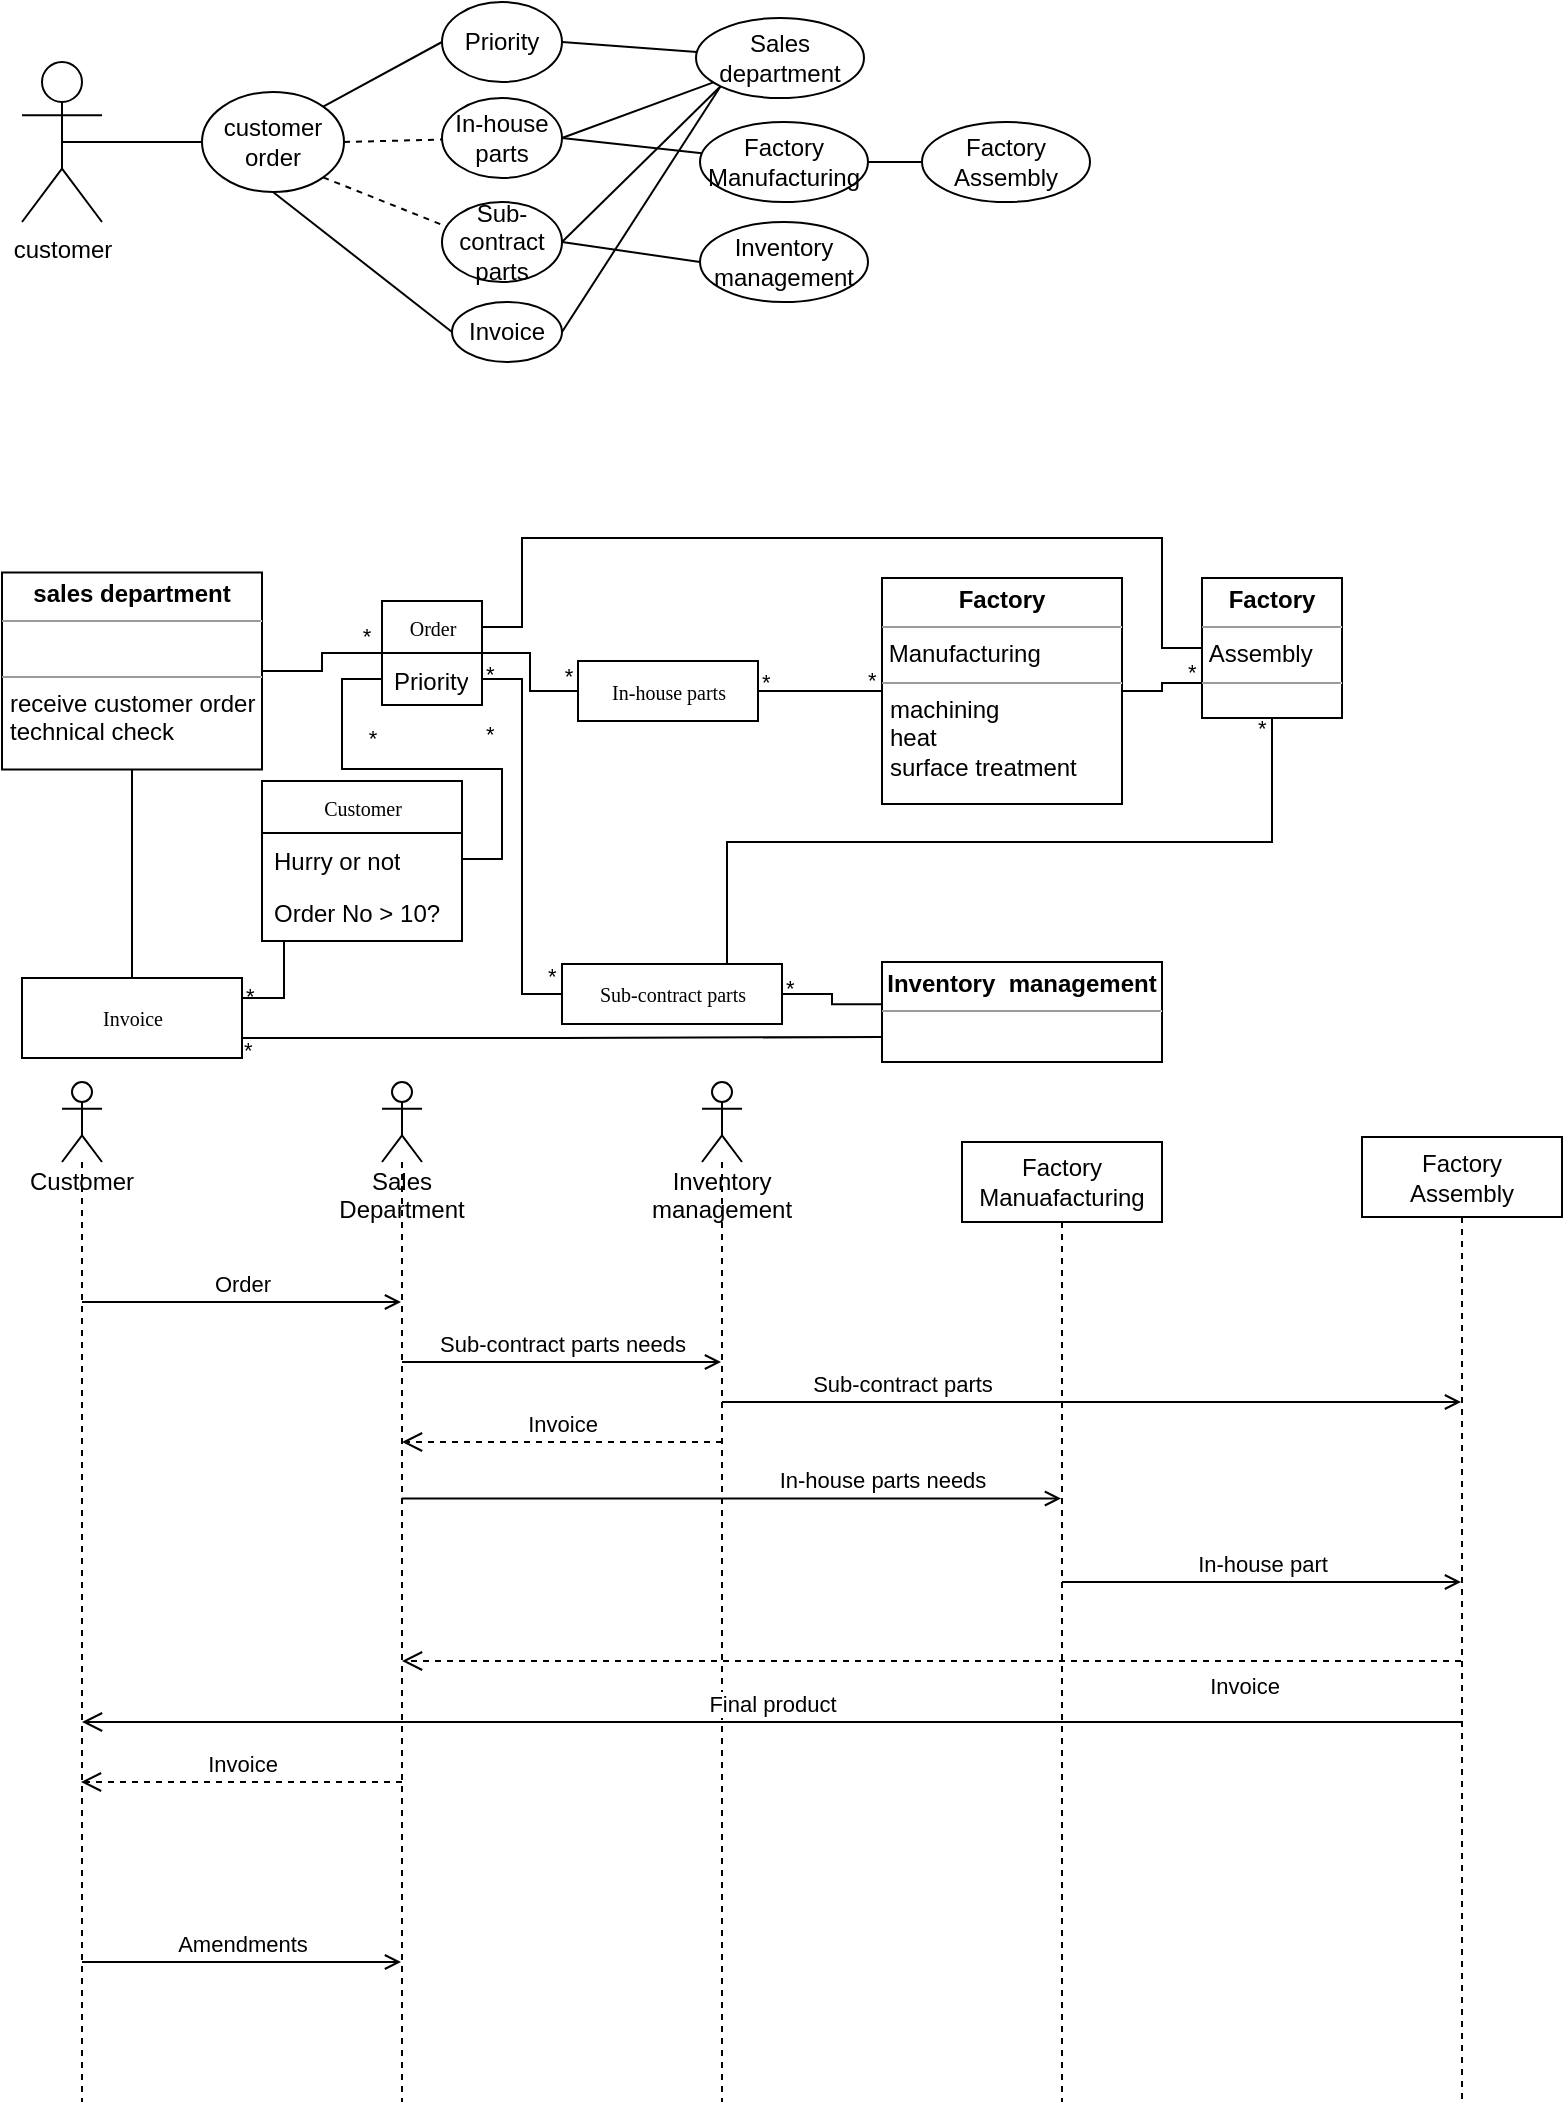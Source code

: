 <mxfile version="15.6.2" type="github" pages="2">
  <diagram name="Question 2" id="c4acf3e9-155e-7222-9cf6-157b1a14988f">
    <mxGraphModel dx="1422" dy="752" grid="1" gridSize="10" guides="1" tooltips="1" connect="1" arrows="1" fold="1" page="1" pageScale="1" pageWidth="850" pageHeight="1100" background="none" math="0" shadow="0">
      <root>
        <mxCell id="0" />
        <mxCell id="1" parent="0" />
        <mxCell id="VRiyqRG7SxgQbr_X3jZr-10" style="edgeStyle=orthogonalEdgeStyle;rounded=0;orthogonalLoop=1;jettySize=auto;html=1;exitX=1;exitY=0.5;exitDx=0;exitDy=0;entryX=0;entryY=0.5;entryDx=0;entryDy=0;endArrow=none;endFill=0;" parent="1" source="17acba5748e5396b-20" target="5d2195bd80daf111-14" edge="1">
          <mxGeometry relative="1" as="geometry" />
        </mxCell>
        <mxCell id="VRiyqRG7SxgQbr_X3jZr-11" style="edgeStyle=orthogonalEdgeStyle;rounded=0;orthogonalLoop=1;jettySize=auto;html=1;exitX=1;exitY=0.75;exitDx=0;exitDy=0;entryX=0;entryY=0.5;entryDx=0;entryDy=0;endArrow=none;endFill=0;" parent="1" source="17acba5748e5396b-20" target="VRiyqRG7SxgQbr_X3jZr-6" edge="1">
          <mxGeometry relative="1" as="geometry" />
        </mxCell>
        <mxCell id="VRiyqRG7SxgQbr_X3jZr-12" style="edgeStyle=orthogonalEdgeStyle;rounded=0;orthogonalLoop=1;jettySize=auto;html=1;exitX=1;exitY=0.25;exitDx=0;exitDy=0;entryX=0;entryY=0.5;entryDx=0;entryDy=0;endArrow=none;endFill=0;" parent="1" source="17acba5748e5396b-20" target="VRiyqRG7SxgQbr_X3jZr-1" edge="1">
          <mxGeometry relative="1" as="geometry">
            <Array as="points">
              <mxPoint x="300" y="343" />
              <mxPoint x="300" y="298" />
              <mxPoint x="620" y="298" />
              <mxPoint x="620" y="353" />
            </Array>
          </mxGeometry>
        </mxCell>
        <mxCell id="17acba5748e5396b-20" value="&lt;div&gt;Order&lt;/div&gt;" style="swimlane;html=1;fontStyle=0;childLayout=stackLayout;horizontal=1;startSize=26;fillColor=none;horizontalStack=0;resizeParent=1;resizeLast=0;collapsible=1;marginBottom=0;swimlaneFillColor=#ffffff;rounded=0;shadow=0;comic=0;labelBackgroundColor=none;strokeWidth=1;fontFamily=Verdana;fontSize=10;align=center;" parent="1" vertex="1">
          <mxGeometry x="230" y="329.5" width="50" height="52" as="geometry" />
        </mxCell>
        <mxCell id="17acba5748e5396b-21" value="Priority" style="text;html=1;strokeColor=none;fillColor=none;align=left;verticalAlign=top;spacingLeft=4;spacingRight=4;whiteSpace=wrap;overflow=hidden;rotatable=0;points=[[0,0.5],[1,0.5]];portConstraint=eastwest;" parent="17acba5748e5396b-20" vertex="1">
          <mxGeometry y="26" width="50" height="26" as="geometry" />
        </mxCell>
        <mxCell id="17acba5748e5396b-30" value="Customer" style="swimlane;html=1;fontStyle=0;childLayout=stackLayout;horizontal=1;startSize=26;fillColor=none;horizontalStack=0;resizeParent=1;resizeLast=0;collapsible=1;marginBottom=0;swimlaneFillColor=#ffffff;rounded=0;shadow=0;comic=0;labelBackgroundColor=none;strokeWidth=1;fontFamily=Verdana;fontSize=10;align=center;" parent="1" vertex="1">
          <mxGeometry x="170" y="419.5" width="100" height="80" as="geometry" />
        </mxCell>
        <mxCell id="17acba5748e5396b-32" value="Hurry or not" style="text;html=1;strokeColor=none;fillColor=none;align=left;verticalAlign=top;spacingLeft=4;spacingRight=4;whiteSpace=wrap;overflow=hidden;rotatable=0;points=[[0,0.5],[1,0.5]];portConstraint=eastwest;" parent="17acba5748e5396b-30" vertex="1">
          <mxGeometry y="26" width="100" height="26" as="geometry" />
        </mxCell>
        <mxCell id="17acba5748e5396b-31" value="Order No &amp;gt; 10?" style="text;html=1;strokeColor=none;fillColor=none;align=left;verticalAlign=top;spacingLeft=4;spacingRight=4;whiteSpace=wrap;overflow=hidden;rotatable=0;points=[[0,0.5],[1,0.5]];portConstraint=eastwest;" parent="17acba5748e5396b-30" vertex="1">
          <mxGeometry y="52" width="100" height="26" as="geometry" />
        </mxCell>
        <mxCell id="5d2195bd80daf111-15" value="&lt;p style=&quot;margin: 0px ; margin-top: 4px ; text-align: center&quot;&gt;&lt;b&gt;Inventory&amp;nbsp; management&lt;/b&gt;&lt;/p&gt;&lt;hr size=&quot;1&quot;&gt;&lt;p style=&quot;margin: 0px ; margin-left: 4px&quot;&gt;&lt;br&gt;&lt;/p&gt;&lt;hr size=&quot;1&quot;&gt;" style="verticalAlign=top;align=left;overflow=fill;fontSize=12;fontFamily=Helvetica;html=1;rounded=0;shadow=0;comic=0;labelBackgroundColor=none;strokeWidth=1;" parent="1" vertex="1">
          <mxGeometry x="480" y="510" width="140" height="50" as="geometry" />
        </mxCell>
        <mxCell id="VRiyqRG7SxgQbr_X3jZr-4" style="edgeStyle=orthogonalEdgeStyle;rounded=0;orthogonalLoop=1;jettySize=auto;html=1;startArrow=none;endArrow=none;endFill=0;" parent="1" source="5d2195bd80daf111-14" target="5d2195bd80daf111-18" edge="1">
          <mxGeometry relative="1" as="geometry">
            <mxPoint x="350" y="375" as="sourcePoint" />
          </mxGeometry>
        </mxCell>
        <mxCell id="VRiyqRG7SxgQbr_X3jZr-13" style="edgeStyle=orthogonalEdgeStyle;rounded=0;orthogonalLoop=1;jettySize=auto;html=1;exitX=1;exitY=0.5;exitDx=0;exitDy=0;entryX=0;entryY=0.75;entryDx=0;entryDy=0;endArrow=none;endFill=0;" parent="1" source="5d2195bd80daf111-18" target="VRiyqRG7SxgQbr_X3jZr-1" edge="1">
          <mxGeometry relative="1" as="geometry" />
        </mxCell>
        <mxCell id="5d2195bd80daf111-18" value="&lt;p style=&quot;margin: 0px ; margin-top: 4px ; text-align: center&quot;&gt;&lt;b&gt;Factory&lt;br&gt;&lt;/b&gt;&lt;/p&gt;&lt;hr size=&quot;1&quot;&gt;&amp;nbsp;Manufacturing&lt;hr size=&quot;1&quot;&gt;&lt;p style=&quot;margin: 0px ; margin-left: 4px&quot;&gt;machining&lt;br&gt;&lt;/p&gt;&lt;p style=&quot;margin: 0px ; margin-left: 4px&quot;&gt;heat &lt;br&gt;&lt;/p&gt;&lt;p style=&quot;margin: 0px ; margin-left: 4px&quot;&gt;surface treatment&lt;br&gt;&lt;/p&gt;" style="verticalAlign=top;align=left;overflow=fill;fontSize=12;fontFamily=Helvetica;html=1;rounded=0;shadow=0;comic=0;labelBackgroundColor=none;strokeWidth=1;" parent="1" vertex="1">
          <mxGeometry x="480" y="318" width="120" height="113" as="geometry" />
        </mxCell>
        <mxCell id="VRiyqRG7SxgQbr_X3jZr-2" style="edgeStyle=orthogonalEdgeStyle;rounded=0;orthogonalLoop=1;jettySize=auto;html=1;exitX=1;exitY=0.5;exitDx=0;exitDy=0;entryX=0;entryY=0.5;entryDx=0;entryDy=0;endArrow=none;endFill=0;" parent="1" source="5d2195bd80daf111-19" target="17acba5748e5396b-20" edge="1">
          <mxGeometry relative="1" as="geometry">
            <mxPoint x="200" y="375" as="targetPoint" />
          </mxGeometry>
        </mxCell>
        <mxCell id="VRiyqRG7SxgQbr_X3jZr-5" value="&amp;nbsp;&amp;nbsp;&amp;nbsp;&amp;nbsp;&amp;nbsp;&amp;nbsp;&amp;nbsp;&amp;nbsp;&amp;nbsp;&amp;nbsp;&amp;nbsp;&amp;nbsp;&amp;nbsp;&amp;nbsp;&amp;nbsp;&amp;nbsp; *" style="edgeLabel;html=1;align=center;verticalAlign=middle;resizable=0;points=[];strokeColor=none;labelBackgroundColor=none;" parent="VRiyqRG7SxgQbr_X3jZr-2" vertex="1" connectable="0">
          <mxGeometry x="0.225" y="3" relative="1" as="geometry">
            <mxPoint x="-8" y="-6" as="offset" />
          </mxGeometry>
        </mxCell>
        <mxCell id="VRiyqRG7SxgQbr_X3jZr-28" style="edgeStyle=orthogonalEdgeStyle;rounded=0;orthogonalLoop=1;jettySize=auto;html=1;exitX=0.5;exitY=1;exitDx=0;exitDy=0;entryX=0.5;entryY=0;entryDx=0;entryDy=0;endArrow=none;endFill=0;" parent="1" source="5d2195bd80daf111-19" target="VRiyqRG7SxgQbr_X3jZr-27" edge="1">
          <mxGeometry relative="1" as="geometry" />
        </mxCell>
        <mxCell id="5d2195bd80daf111-19" value="&lt;p style=&quot;margin: 0px ; margin-top: 4px ; text-align: center&quot;&gt;&lt;b&gt;sales department&lt;/b&gt;&lt;/p&gt;&lt;hr size=&quot;1&quot;&gt;&lt;p style=&quot;margin: 0px ; margin-left: 4px&quot;&gt;&lt;br&gt;&lt;/p&gt;&lt;hr size=&quot;1&quot;&gt;&lt;p style=&quot;margin: 0px ; margin-left: 4px&quot;&gt;receive customer order&lt;/p&gt;&lt;p style=&quot;margin: 0px ; margin-left: 4px&quot;&gt;technical check&lt;br&gt;&lt;/p&gt;" style="verticalAlign=top;align=left;overflow=fill;fontSize=12;fontFamily=Helvetica;html=1;rounded=0;shadow=0;comic=0;labelBackgroundColor=none;strokeWidth=1;" parent="1" vertex="1">
          <mxGeometry x="40" y="315.25" width="130" height="98.5" as="geometry" />
        </mxCell>
        <mxCell id="VRiyqRG7SxgQbr_X3jZr-1" value="&lt;p style=&quot;margin: 0px ; margin-top: 4px ; text-align: center&quot;&gt;&lt;b&gt;Factory&lt;br&gt;&lt;/b&gt;&lt;/p&gt;&lt;hr size=&quot;1&quot;&gt;&amp;nbsp;Assembly&lt;hr size=&quot;1&quot;&gt;" style="verticalAlign=top;align=left;overflow=fill;fontSize=12;fontFamily=Helvetica;html=1;rounded=0;shadow=0;comic=0;labelBackgroundColor=none;strokeWidth=1;" parent="1" vertex="1">
          <mxGeometry x="640" y="318" width="70" height="70" as="geometry" />
        </mxCell>
        <mxCell id="VRiyqRG7SxgQbr_X3jZr-14" style="edgeStyle=orthogonalEdgeStyle;rounded=0;orthogonalLoop=1;jettySize=auto;html=1;exitX=1;exitY=0.5;exitDx=0;exitDy=0;endArrow=none;endFill=0;entryX=0;entryY=0.422;entryDx=0;entryDy=0;entryPerimeter=0;" parent="1" source="VRiyqRG7SxgQbr_X3jZr-6" target="5d2195bd80daf111-15" edge="1">
          <mxGeometry relative="1" as="geometry">
            <mxPoint x="480" y="523" as="targetPoint" />
          </mxGeometry>
        </mxCell>
        <mxCell id="VRiyqRG7SxgQbr_X3jZr-15" style="edgeStyle=orthogonalEdgeStyle;rounded=0;orthogonalLoop=1;jettySize=auto;html=1;exitX=0.75;exitY=0;exitDx=0;exitDy=0;entryX=0;entryY=1;entryDx=0;entryDy=0;endArrow=none;endFill=0;" parent="1" source="VRiyqRG7SxgQbr_X3jZr-6" target="VRiyqRG7SxgQbr_X3jZr-1" edge="1">
          <mxGeometry relative="1" as="geometry">
            <Array as="points">
              <mxPoint x="403" y="450" />
              <mxPoint x="675" y="450" />
              <mxPoint x="675" y="388" />
            </Array>
          </mxGeometry>
        </mxCell>
        <mxCell id="VRiyqRG7SxgQbr_X3jZr-6" value="&lt;div&gt;Sub-contract parts&lt;/div&gt;" style="html=1;rounded=0;shadow=0;comic=0;labelBackgroundColor=none;strokeWidth=1;fontFamily=Verdana;fontSize=10;align=center;" parent="1" vertex="1">
          <mxGeometry x="320" y="511" width="110" height="30" as="geometry" />
        </mxCell>
        <mxCell id="5d2195bd80daf111-14" value="In-house parts" style="html=1;rounded=0;shadow=0;comic=0;labelBackgroundColor=none;strokeWidth=1;fontFamily=Verdana;fontSize=10;align=center;" parent="1" vertex="1">
          <mxGeometry x="328" y="359.5" width="90" height="30" as="geometry" />
        </mxCell>
        <mxCell id="VRiyqRG7SxgQbr_X3jZr-16" style="edgeStyle=orthogonalEdgeStyle;rounded=0;orthogonalLoop=1;jettySize=auto;html=1;exitX=1;exitY=0.5;exitDx=0;exitDy=0;entryX=0;entryY=0.5;entryDx=0;entryDy=0;endArrow=none;endFill=0;" parent="1" source="17acba5748e5396b-32" target="17acba5748e5396b-21" edge="1">
          <mxGeometry relative="1" as="geometry" />
        </mxCell>
        <mxCell id="VRiyqRG7SxgQbr_X3jZr-17" value="&amp;nbsp;&amp;nbsp;&amp;nbsp;&amp;nbsp;&amp;nbsp;&amp;nbsp;&amp;nbsp;&amp;nbsp;&amp;nbsp;&amp;nbsp;&amp;nbsp;&amp;nbsp;&amp;nbsp;&amp;nbsp;&amp;nbsp;&amp;nbsp; *" style="edgeLabel;html=1;align=center;verticalAlign=middle;resizable=0;points=[];strokeColor=none;labelBackgroundColor=none;" parent="1" vertex="1" connectable="0">
          <mxGeometry x="199" y="397.5" as="geometry" />
        </mxCell>
        <mxCell id="VRiyqRG7SxgQbr_X3jZr-19" value="&amp;nbsp;&amp;nbsp;&amp;nbsp;&amp;nbsp;&amp;nbsp;&amp;nbsp;&amp;nbsp;&amp;nbsp;&amp;nbsp;&amp;nbsp;&amp;nbsp;&amp;nbsp;&amp;nbsp;&amp;nbsp;&amp;nbsp;&amp;nbsp; *" style="edgeLabel;html=1;align=center;verticalAlign=middle;resizable=0;points=[];strokeColor=none;labelBackgroundColor=none;" parent="1" vertex="1" connectable="0">
          <mxGeometry x="297" y="366.5" as="geometry" />
        </mxCell>
        <mxCell id="VRiyqRG7SxgQbr_X3jZr-20" value="&amp;nbsp;&amp;nbsp;&amp;nbsp;&amp;nbsp; *" style="edgeLabel;html=1;align=center;verticalAlign=middle;resizable=0;points=[];strokeColor=none;labelBackgroundColor=none;" parent="1" vertex="1" connectable="0">
          <mxGeometry x="276" y="365.5" as="geometry" />
        </mxCell>
        <mxCell id="VRiyqRG7SxgQbr_X3jZr-21" value="&amp;nbsp;&amp;nbsp;&amp;nbsp;&amp;nbsp; *" style="edgeLabel;html=1;align=center;verticalAlign=middle;resizable=0;points=[];strokeColor=none;labelBackgroundColor=none;" parent="1" vertex="1" connectable="0">
          <mxGeometry x="276" y="395.5" as="geometry" />
        </mxCell>
        <mxCell id="VRiyqRG7SxgQbr_X3jZr-22" value="&amp;nbsp;&amp;nbsp;&amp;nbsp;&amp;nbsp; *" style="edgeLabel;html=1;align=center;verticalAlign=middle;resizable=0;points=[];strokeColor=none;labelBackgroundColor=none;" parent="1" vertex="1" connectable="0">
          <mxGeometry x="307" y="516.5" as="geometry" />
        </mxCell>
        <mxCell id="VRiyqRG7SxgQbr_X3jZr-23" value="&amp;nbsp;&amp;nbsp;&amp;nbsp;&amp;nbsp; *" style="edgeLabel;html=1;align=center;verticalAlign=middle;resizable=0;points=[];strokeColor=none;labelBackgroundColor=none;" parent="1" vertex="1" connectable="0">
          <mxGeometry x="414" y="369.5" as="geometry" />
        </mxCell>
        <mxCell id="VRiyqRG7SxgQbr_X3jZr-24" value="&amp;nbsp;&amp;nbsp;&amp;nbsp;&amp;nbsp; *" style="edgeLabel;html=1;align=center;verticalAlign=middle;resizable=0;points=[];strokeColor=none;labelBackgroundColor=none;" parent="1" vertex="1" connectable="0">
          <mxGeometry x="467" y="368.5" as="geometry" />
        </mxCell>
        <mxCell id="VRiyqRG7SxgQbr_X3jZr-25" value="&amp;nbsp;&amp;nbsp;&amp;nbsp;&amp;nbsp; *" style="edgeLabel;html=1;align=center;verticalAlign=middle;resizable=0;points=[];strokeColor=none;labelBackgroundColor=none;" parent="1" vertex="1" connectable="0">
          <mxGeometry x="627" y="364.5" as="geometry" />
        </mxCell>
        <mxCell id="VRiyqRG7SxgQbr_X3jZr-26" value="&amp;nbsp;&amp;nbsp;&amp;nbsp;&amp;nbsp; *" style="edgeLabel;html=1;align=center;verticalAlign=middle;resizable=0;points=[];strokeColor=none;labelBackgroundColor=none;" parent="1" vertex="1" connectable="0">
          <mxGeometry x="662" y="392.5" as="geometry" />
        </mxCell>
        <mxCell id="upZt14hZmClzutdR7epI-5" style="edgeStyle=orthogonalEdgeStyle;rounded=0;orthogonalLoop=1;jettySize=auto;html=1;exitX=1;exitY=0.75;exitDx=0;exitDy=0;entryX=0;entryY=0.75;entryDx=0;entryDy=0;endArrow=none;endFill=0;" edge="1" parent="1" source="VRiyqRG7SxgQbr_X3jZr-27" target="5d2195bd80daf111-15">
          <mxGeometry relative="1" as="geometry" />
        </mxCell>
        <mxCell id="upZt14hZmClzutdR7epI-8" style="edgeStyle=orthogonalEdgeStyle;rounded=0;orthogonalLoop=1;jettySize=auto;html=1;exitX=1;exitY=0.25;exitDx=0;exitDy=0;endArrow=none;endFill=0;entryX=0.11;entryY=1.096;entryDx=0;entryDy=0;entryPerimeter=0;" edge="1" parent="1" source="VRiyqRG7SxgQbr_X3jZr-27" target="17acba5748e5396b-31">
          <mxGeometry relative="1" as="geometry" />
        </mxCell>
        <mxCell id="VRiyqRG7SxgQbr_X3jZr-27" value="&lt;div&gt;Invoice&lt;/div&gt;" style="html=1;rounded=0;shadow=0;comic=0;labelBackgroundColor=none;strokeWidth=1;fontFamily=Verdana;fontSize=10;align=center;" parent="1" vertex="1">
          <mxGeometry x="50" y="518" width="110" height="40" as="geometry" />
        </mxCell>
        <mxCell id="upZt14hZmClzutdR7epI-3" value="&amp;nbsp;&amp;nbsp;&amp;nbsp;&amp;nbsp; *" style="edgeLabel;html=1;align=center;verticalAlign=middle;resizable=0;points=[];strokeColor=none;labelBackgroundColor=none;" vertex="1" connectable="0" parent="1">
          <mxGeometry x="156" y="526.5" as="geometry" />
        </mxCell>
        <mxCell id="upZt14hZmClzutdR7epI-4" value="&amp;nbsp;&amp;nbsp;&amp;nbsp;&amp;nbsp; *" style="edgeLabel;html=1;align=center;verticalAlign=middle;resizable=0;points=[];strokeColor=none;labelBackgroundColor=none;" vertex="1" connectable="0" parent="1">
          <mxGeometry x="426" y="522.5" as="geometry" />
        </mxCell>
        <mxCell id="upZt14hZmClzutdR7epI-6" value="&amp;nbsp;&amp;nbsp;&amp;nbsp;&amp;nbsp; *" style="edgeLabel;html=1;align=center;verticalAlign=middle;resizable=0;points=[];strokeColor=none;labelBackgroundColor=none;" vertex="1" connectable="0" parent="1">
          <mxGeometry x="155" y="553.5" as="geometry" />
        </mxCell>
        <mxCell id="upZt14hZmClzutdR7epI-16" style="edgeStyle=orthogonalEdgeStyle;rounded=0;orthogonalLoop=1;jettySize=auto;html=1;exitX=0.5;exitY=0.5;exitDx=0;exitDy=0;exitPerimeter=0;endArrow=none;endFill=0;" edge="1" parent="1" source="upZt14hZmClzutdR7epI-13" target="upZt14hZmClzutdR7epI-15">
          <mxGeometry relative="1" as="geometry" />
        </mxCell>
        <mxCell id="upZt14hZmClzutdR7epI-13" value="customer" style="shape=umlActor;verticalLabelPosition=bottom;verticalAlign=top;html=1;outlineConnect=0;" vertex="1" parent="1">
          <mxGeometry x="50" y="60" width="40" height="80" as="geometry" />
        </mxCell>
        <mxCell id="upZt14hZmClzutdR7epI-21" style="edgeStyle=none;rounded=0;orthogonalLoop=1;jettySize=auto;html=1;exitX=1;exitY=0.5;exitDx=0;exitDy=0;dashed=1;endArrow=none;endFill=0;" edge="1" parent="1" source="upZt14hZmClzutdR7epI-15" target="upZt14hZmClzutdR7epI-18">
          <mxGeometry relative="1" as="geometry" />
        </mxCell>
        <mxCell id="upZt14hZmClzutdR7epI-22" style="edgeStyle=none;rounded=0;orthogonalLoop=1;jettySize=auto;html=1;exitX=1;exitY=1;exitDx=0;exitDy=0;entryX=0.067;entryY=0.325;entryDx=0;entryDy=0;entryPerimeter=0;dashed=1;endArrow=none;endFill=0;" edge="1" parent="1" source="upZt14hZmClzutdR7epI-15" target="upZt14hZmClzutdR7epI-19">
          <mxGeometry relative="1" as="geometry" />
        </mxCell>
        <mxCell id="upZt14hZmClzutdR7epI-24" style="edgeStyle=none;rounded=0;orthogonalLoop=1;jettySize=auto;html=1;exitX=1;exitY=0;exitDx=0;exitDy=0;entryX=0;entryY=0.5;entryDx=0;entryDy=0;endArrow=none;endFill=0;" edge="1" parent="1" source="upZt14hZmClzutdR7epI-15" target="upZt14hZmClzutdR7epI-17">
          <mxGeometry relative="1" as="geometry" />
        </mxCell>
        <mxCell id="upZt14hZmClzutdR7epI-36" style="edgeStyle=none;rounded=0;orthogonalLoop=1;jettySize=auto;html=1;exitX=0.5;exitY=1;exitDx=0;exitDy=0;entryX=0;entryY=0.5;entryDx=0;entryDy=0;endArrow=none;endFill=0;" edge="1" parent="1" source="upZt14hZmClzutdR7epI-15" target="upZt14hZmClzutdR7epI-35">
          <mxGeometry relative="1" as="geometry" />
        </mxCell>
        <mxCell id="upZt14hZmClzutdR7epI-15" value="customer order" style="ellipse;whiteSpace=wrap;html=1;" vertex="1" parent="1">
          <mxGeometry x="140" y="75" width="71" height="50" as="geometry" />
        </mxCell>
        <mxCell id="upZt14hZmClzutdR7epI-25" style="edgeStyle=none;rounded=0;orthogonalLoop=1;jettySize=auto;html=1;exitX=1;exitY=0.5;exitDx=0;exitDy=0;endArrow=none;endFill=0;" edge="1" parent="1" source="upZt14hZmClzutdR7epI-17" target="upZt14hZmClzutdR7epI-23">
          <mxGeometry relative="1" as="geometry" />
        </mxCell>
        <mxCell id="upZt14hZmClzutdR7epI-17" value="Priority" style="ellipse;whiteSpace=wrap;html=1;" vertex="1" parent="1">
          <mxGeometry x="260" y="30" width="60" height="40" as="geometry" />
        </mxCell>
        <mxCell id="upZt14hZmClzutdR7epI-26" style="edgeStyle=none;rounded=0;orthogonalLoop=1;jettySize=auto;html=1;exitX=1;exitY=0.5;exitDx=0;exitDy=0;endArrow=none;endFill=0;" edge="1" parent="1" source="upZt14hZmClzutdR7epI-18" target="upZt14hZmClzutdR7epI-23">
          <mxGeometry relative="1" as="geometry" />
        </mxCell>
        <mxCell id="upZt14hZmClzutdR7epI-29" style="edgeStyle=none;rounded=0;orthogonalLoop=1;jettySize=auto;html=1;exitX=1;exitY=0.5;exitDx=0;exitDy=0;endArrow=none;endFill=0;" edge="1" parent="1" source="upZt14hZmClzutdR7epI-18" target="upZt14hZmClzutdR7epI-28">
          <mxGeometry relative="1" as="geometry" />
        </mxCell>
        <mxCell id="upZt14hZmClzutdR7epI-18" value="In-house parts" style="ellipse;whiteSpace=wrap;html=1;" vertex="1" parent="1">
          <mxGeometry x="260" y="78" width="60" height="40" as="geometry" />
        </mxCell>
        <mxCell id="upZt14hZmClzutdR7epI-27" style="edgeStyle=none;rounded=0;orthogonalLoop=1;jettySize=auto;html=1;exitX=1;exitY=0.5;exitDx=0;exitDy=0;entryX=0;entryY=1;entryDx=0;entryDy=0;endArrow=none;endFill=0;" edge="1" parent="1" source="upZt14hZmClzutdR7epI-19" target="upZt14hZmClzutdR7epI-23">
          <mxGeometry relative="1" as="geometry" />
        </mxCell>
        <mxCell id="upZt14hZmClzutdR7epI-34" style="edgeStyle=none;rounded=0;orthogonalLoop=1;jettySize=auto;html=1;exitX=1;exitY=0.5;exitDx=0;exitDy=0;entryX=0;entryY=0.5;entryDx=0;entryDy=0;endArrow=none;endFill=0;" edge="1" parent="1" source="upZt14hZmClzutdR7epI-19" target="upZt14hZmClzutdR7epI-33">
          <mxGeometry relative="1" as="geometry" />
        </mxCell>
        <mxCell id="upZt14hZmClzutdR7epI-19" value="Sub-contract parts" style="ellipse;whiteSpace=wrap;html=1;" vertex="1" parent="1">
          <mxGeometry x="260" y="130" width="60" height="40" as="geometry" />
        </mxCell>
        <mxCell id="upZt14hZmClzutdR7epI-23" value="Sales department" style="ellipse;whiteSpace=wrap;html=1;" vertex="1" parent="1">
          <mxGeometry x="387" y="38" width="84" height="40" as="geometry" />
        </mxCell>
        <mxCell id="upZt14hZmClzutdR7epI-32" style="edgeStyle=none;rounded=0;orthogonalLoop=1;jettySize=auto;html=1;exitX=1;exitY=0.5;exitDx=0;exitDy=0;entryX=0;entryY=0.5;entryDx=0;entryDy=0;endArrow=none;endFill=0;" edge="1" parent="1" source="upZt14hZmClzutdR7epI-28" target="upZt14hZmClzutdR7epI-30">
          <mxGeometry relative="1" as="geometry" />
        </mxCell>
        <mxCell id="upZt14hZmClzutdR7epI-28" value="&lt;div&gt;Factory&lt;/div&gt;&lt;div&gt;Manufacturing&lt;br&gt;&lt;/div&gt;" style="ellipse;whiteSpace=wrap;html=1;" vertex="1" parent="1">
          <mxGeometry x="389" y="90" width="84" height="40" as="geometry" />
        </mxCell>
        <mxCell id="upZt14hZmClzutdR7epI-30" value="&lt;div&gt;Factory&lt;/div&gt;&lt;div&gt;Assembly&lt;br&gt;&lt;/div&gt;" style="ellipse;whiteSpace=wrap;html=1;" vertex="1" parent="1">
          <mxGeometry x="500" y="90" width="84" height="40" as="geometry" />
        </mxCell>
        <mxCell id="upZt14hZmClzutdR7epI-33" value="Inventory management" style="ellipse;whiteSpace=wrap;html=1;" vertex="1" parent="1">
          <mxGeometry x="389" y="140" width="84" height="40" as="geometry" />
        </mxCell>
        <mxCell id="upZt14hZmClzutdR7epI-37" style="edgeStyle=none;rounded=0;orthogonalLoop=1;jettySize=auto;html=1;exitX=1;exitY=0.5;exitDx=0;exitDy=0;entryX=0;entryY=1;entryDx=0;entryDy=0;endArrow=none;endFill=0;" edge="1" parent="1" source="upZt14hZmClzutdR7epI-35" target="upZt14hZmClzutdR7epI-23">
          <mxGeometry relative="1" as="geometry" />
        </mxCell>
        <mxCell id="upZt14hZmClzutdR7epI-35" value="Invoice" style="ellipse;whiteSpace=wrap;html=1;" vertex="1" parent="1">
          <mxGeometry x="265" y="180" width="55" height="30" as="geometry" />
        </mxCell>
        <mxCell id="upZt14hZmClzutdR7epI-46" value="Customer" style="shape=umlLifeline;participant=umlActor;perimeter=lifelinePerimeter;whiteSpace=wrap;html=1;container=1;collapsible=0;recursiveResize=0;verticalAlign=top;spacingTop=36;outlineConnect=0;" vertex="1" parent="1">
          <mxGeometry x="70" y="570" width="20" height="510" as="geometry" />
        </mxCell>
        <mxCell id="upZt14hZmClzutdR7epI-47" value="&lt;div&gt;Factory&lt;/div&gt;&lt;div&gt;Manuafacturing&lt;/div&gt;" style="shape=umlLifeline;perimeter=lifelinePerimeter;whiteSpace=wrap;html=1;container=1;collapsible=0;recursiveResize=0;outlineConnect=0;" vertex="1" parent="1">
          <mxGeometry x="520" y="600" width="100" height="480" as="geometry" />
        </mxCell>
        <mxCell id="upZt14hZmClzutdR7epI-58" value="In-house part" style="html=1;verticalAlign=bottom;endArrow=open;rounded=0;endFill=0;" edge="1" parent="upZt14hZmClzutdR7epI-47" target="upZt14hZmClzutdR7epI-50">
          <mxGeometry x="0.003" width="80" relative="1" as="geometry">
            <mxPoint x="50" y="220" as="sourcePoint" />
            <mxPoint x="130" y="220" as="targetPoint" />
            <mxPoint as="offset" />
          </mxGeometry>
        </mxCell>
        <mxCell id="upZt14hZmClzutdR7epI-48" value="Sales Department" style="shape=umlLifeline;participant=umlActor;perimeter=lifelinePerimeter;whiteSpace=wrap;html=1;container=1;collapsible=0;recursiveResize=0;verticalAlign=top;spacingTop=36;outlineConnect=0;" vertex="1" parent="1">
          <mxGeometry x="230" y="570" width="20" height="510" as="geometry" />
        </mxCell>
        <mxCell id="upZt14hZmClzutdR7epI-49" value="Inventory management" style="shape=umlLifeline;participant=umlActor;perimeter=lifelinePerimeter;whiteSpace=wrap;html=1;container=1;collapsible=0;recursiveResize=0;verticalAlign=top;spacingTop=36;outlineConnect=0;" vertex="1" parent="1">
          <mxGeometry x="390" y="570" width="20" height="510" as="geometry" />
        </mxCell>
        <mxCell id="upZt14hZmClzutdR7epI-50" value="&lt;div&gt;Factory&lt;/div&gt;&lt;div&gt;Assembly&lt;br&gt;&lt;/div&gt;" style="shape=umlLifeline;perimeter=lifelinePerimeter;whiteSpace=wrap;html=1;container=1;collapsible=0;recursiveResize=0;outlineConnect=0;" vertex="1" parent="1">
          <mxGeometry x="720" y="597.5" width="100" height="482.5" as="geometry" />
        </mxCell>
        <mxCell id="upZt14hZmClzutdR7epI-59" value="Final product" style="html=1;verticalAlign=bottom;endArrow=open;endSize=8;rounded=0;" edge="1" parent="upZt14hZmClzutdR7epI-50" target="upZt14hZmClzutdR7epI-46">
          <mxGeometry relative="1" as="geometry">
            <mxPoint x="50" y="292.5" as="sourcePoint" />
            <mxPoint x="-30" y="292.5" as="targetPoint" />
          </mxGeometry>
        </mxCell>
        <mxCell id="upZt14hZmClzutdR7epI-52" value="Order" style="html=1;verticalAlign=bottom;endArrow=open;rounded=0;endFill=0;" edge="1" parent="1" target="upZt14hZmClzutdR7epI-48">
          <mxGeometry width="80" relative="1" as="geometry">
            <mxPoint x="80" y="680" as="sourcePoint" />
            <mxPoint x="160" y="680" as="targetPoint" />
          </mxGeometry>
        </mxCell>
        <mxCell id="upZt14hZmClzutdR7epI-55" value="&lt;div&gt;Sub-contract parts needs&lt;br&gt;&lt;/div&gt;" style="html=1;verticalAlign=bottom;endArrow=open;rounded=0;endFill=0;" edge="1" parent="1" target="upZt14hZmClzutdR7epI-49">
          <mxGeometry width="80" relative="1" as="geometry">
            <mxPoint x="240" y="710" as="sourcePoint" />
            <mxPoint x="320" y="710" as="targetPoint" />
          </mxGeometry>
        </mxCell>
        <mxCell id="upZt14hZmClzutdR7epI-56" value="&lt;div&gt;Sub-contract parts&lt;br&gt;&lt;/div&gt;" style="html=1;verticalAlign=bottom;endArrow=open;rounded=0;endFill=0;" edge="1" parent="1" target="upZt14hZmClzutdR7epI-50">
          <mxGeometry x="-0.513" width="80" relative="1" as="geometry">
            <mxPoint x="400" y="730" as="sourcePoint" />
            <mxPoint x="559.5" y="730" as="targetPoint" />
            <mxPoint as="offset" />
          </mxGeometry>
        </mxCell>
        <mxCell id="upZt14hZmClzutdR7epI-57" value="&lt;div&gt;In-house parts needs&lt;br&gt;&lt;/div&gt;" style="html=1;verticalAlign=bottom;endArrow=open;rounded=0;endFill=0;" edge="1" parent="1">
          <mxGeometry x="0.457" width="80" relative="1" as="geometry">
            <mxPoint x="240" y="778.25" as="sourcePoint" />
            <mxPoint x="569.5" y="778.25" as="targetPoint" />
            <mxPoint as="offset" />
          </mxGeometry>
        </mxCell>
        <mxCell id="upZt14hZmClzutdR7epI-60" value="Invoice" style="html=1;verticalAlign=bottom;endArrow=open;dashed=1;endSize=8;rounded=0;" edge="1" parent="1" target="upZt14hZmClzutdR7epI-48">
          <mxGeometry relative="1" as="geometry">
            <mxPoint x="400" y="750" as="sourcePoint" />
            <mxPoint x="320" y="750" as="targetPoint" />
          </mxGeometry>
        </mxCell>
        <mxCell id="upZt14hZmClzutdR7epI-61" value="Invoice" style="html=1;verticalAlign=bottom;endArrow=open;dashed=1;endSize=8;rounded=0;" edge="1" parent="1">
          <mxGeometry x="-0.586" y="21" relative="1" as="geometry">
            <mxPoint x="769.5" y="859.5" as="sourcePoint" />
            <mxPoint x="240" y="859.5" as="targetPoint" />
            <mxPoint x="1" as="offset" />
          </mxGeometry>
        </mxCell>
        <mxCell id="upZt14hZmClzutdR7epI-62" value="Invoice" style="html=1;verticalAlign=bottom;endArrow=open;dashed=1;endSize=8;rounded=0;" edge="1" parent="1">
          <mxGeometry relative="1" as="geometry">
            <mxPoint x="240" y="920" as="sourcePoint" />
            <mxPoint x="79.5" y="920" as="targetPoint" />
          </mxGeometry>
        </mxCell>
        <mxCell id="upZt14hZmClzutdR7epI-63" value="Amendments" style="html=1;verticalAlign=bottom;endArrow=open;rounded=0;endFill=0;" edge="1" parent="1">
          <mxGeometry width="80" relative="1" as="geometry">
            <mxPoint x="80" y="1010" as="sourcePoint" />
            <mxPoint x="239.5" y="1010" as="targetPoint" />
          </mxGeometry>
        </mxCell>
      </root>
    </mxGraphModel>
  </diagram>
  <diagram id="0M2I629_d_U-722XgAD2" name="Question 3">
    <mxGraphModel dx="1422" dy="752" grid="1" gridSize="10" guides="1" tooltips="1" connect="1" arrows="1" fold="1" page="1" pageScale="1" pageWidth="850" pageHeight="1100" math="0" shadow="0">
      <root>
        <mxCell id="_bgN-c6Cz0rIDU0zwk11-0" />
        <mxCell id="_bgN-c6Cz0rIDU0zwk11-1" parent="_bgN-c6Cz0rIDU0zwk11-0" />
        <mxCell id="w05NEY_O8rgqjTS1ORvi-2" style="edgeStyle=none;rounded=0;orthogonalLoop=1;jettySize=auto;html=1;exitX=0.5;exitY=0.5;exitDx=0;exitDy=0;exitPerimeter=0;entryX=0;entryY=0.5;entryDx=0;entryDy=0;endArrow=none;endFill=0;" edge="1" parent="_bgN-c6Cz0rIDU0zwk11-1" source="7bwvnca-HFhG1u6ftyJK-0" target="w05NEY_O8rgqjTS1ORvi-1">
          <mxGeometry relative="1" as="geometry" />
        </mxCell>
        <mxCell id="7bwvnca-HFhG1u6ftyJK-0" value="Customer" style="shape=umlActor;verticalLabelPosition=bottom;verticalAlign=top;html=1;" vertex="1" parent="_bgN-c6Cz0rIDU0zwk11-1">
          <mxGeometry x="40" y="100" width="30" height="60" as="geometry" />
        </mxCell>
        <mxCell id="1OUtn1muC5QJW5qCTV3X-0" style="edgeStyle=none;rounded=0;orthogonalLoop=1;jettySize=auto;html=1;exitX=1;exitY=0;exitDx=0;exitDy=0;entryX=0;entryY=0.5;entryDx=0;entryDy=0;endArrow=none;endFill=0;" edge="1" parent="_bgN-c6Cz0rIDU0zwk11-1" source="w05NEY_O8rgqjTS1ORvi-1" target="CKOvdQ32cIy1cC3Xw6WE-0">
          <mxGeometry relative="1" as="geometry" />
        </mxCell>
        <mxCell id="1OUtn1muC5QJW5qCTV3X-1" style="edgeStyle=none;rounded=0;orthogonalLoop=1;jettySize=auto;html=1;exitX=1;exitY=0.5;exitDx=0;exitDy=0;entryX=0;entryY=0.5;entryDx=0;entryDy=0;endArrow=none;endFill=0;" edge="1" parent="_bgN-c6Cz0rIDU0zwk11-1" source="w05NEY_O8rgqjTS1ORvi-1" target="CKOvdQ32cIy1cC3Xw6WE-1">
          <mxGeometry relative="1" as="geometry" />
        </mxCell>
        <mxCell id="1OUtn1muC5QJW5qCTV3X-2" style="edgeStyle=none;rounded=0;orthogonalLoop=1;jettySize=auto;html=1;exitX=1;exitY=1;exitDx=0;exitDy=0;entryX=0;entryY=0.5;entryDx=0;entryDy=0;endArrow=none;endFill=0;dashed=1;" edge="1" parent="_bgN-c6Cz0rIDU0zwk11-1" source="w05NEY_O8rgqjTS1ORvi-1" target="iMu1ymWy9aPhmlX153iW-1">
          <mxGeometry relative="1" as="geometry" />
        </mxCell>
        <mxCell id="1OUtn1muC5QJW5qCTV3X-22" style="edgeStyle=none;rounded=0;orthogonalLoop=1;jettySize=auto;html=1;exitX=0.5;exitY=0;exitDx=0;exitDy=0;entryX=0;entryY=0.5;entryDx=0;entryDy=0;endArrow=none;endFill=0;" edge="1" parent="_bgN-c6Cz0rIDU0zwk11-1" source="w05NEY_O8rgqjTS1ORvi-1" target="1OUtn1muC5QJW5qCTV3X-20">
          <mxGeometry relative="1" as="geometry" />
        </mxCell>
        <mxCell id="w05NEY_O8rgqjTS1ORvi-1" value="package" style="ellipse;whiteSpace=wrap;html=1;" vertex="1" parent="_bgN-c6Cz0rIDU0zwk11-1">
          <mxGeometry x="120" y="110" width="50" height="40" as="geometry" />
        </mxCell>
        <mxCell id="CKOvdQ32cIy1cC3Xw6WE-0" value="weight" style="ellipse;whiteSpace=wrap;html=1;" vertex="1" parent="_bgN-c6Cz0rIDU0zwk11-1">
          <mxGeometry x="200" y="50" width="60" height="40" as="geometry" />
        </mxCell>
        <mxCell id="1OUtn1muC5QJW5qCTV3X-7" style="edgeStyle=none;rounded=0;orthogonalLoop=1;jettySize=auto;html=1;exitX=1;exitY=0.5;exitDx=0;exitDy=0;endArrow=none;endFill=0;" edge="1" parent="_bgN-c6Cz0rIDU0zwk11-1" source="CKOvdQ32cIy1cC3Xw6WE-1" target="1OUtn1muC5QJW5qCTV3X-3">
          <mxGeometry relative="1" as="geometry" />
        </mxCell>
        <mxCell id="CKOvdQ32cIy1cC3Xw6WE-1" value="destination" style="ellipse;whiteSpace=wrap;html=1;" vertex="1" parent="_bgN-c6Cz0rIDU0zwk11-1">
          <mxGeometry x="200" y="100" width="60" height="40" as="geometry" />
        </mxCell>
        <mxCell id="1OUtn1muC5QJW5qCTV3X-11" style="edgeStyle=none;rounded=0;orthogonalLoop=1;jettySize=auto;html=1;exitX=1;exitY=0.5;exitDx=0;exitDy=0;endArrow=none;endFill=0;" edge="1" parent="_bgN-c6Cz0rIDU0zwk11-1" source="iMu1ymWy9aPhmlX153iW-1" target="1OUtn1muC5QJW5qCTV3X-3">
          <mxGeometry relative="1" as="geometry" />
        </mxCell>
        <mxCell id="iMu1ymWy9aPhmlX153iW-1" value="transport package" style="rounded=0;whiteSpace=wrap;html=1;" vertex="1" parent="_bgN-c6Cz0rIDU0zwk11-1">
          <mxGeometry x="210" y="160" width="50" height="30" as="geometry" />
        </mxCell>
        <mxCell id="1OUtn1muC5QJW5qCTV3X-12" style="edgeStyle=none;rounded=0;orthogonalLoop=1;jettySize=auto;html=1;exitX=1;exitY=0;exitDx=0;exitDy=0;entryX=0.011;entryY=0.367;entryDx=0;entryDy=0;entryPerimeter=0;endArrow=none;endFill=0;" edge="1" parent="_bgN-c6Cz0rIDU0zwk11-1" source="1OUtn1muC5QJW5qCTV3X-3" target="1OUtn1muC5QJW5qCTV3X-4">
          <mxGeometry relative="1" as="geometry" />
        </mxCell>
        <mxCell id="1OUtn1muC5QJW5qCTV3X-13" style="edgeStyle=none;rounded=0;orthogonalLoop=1;jettySize=auto;html=1;exitX=1;exitY=1;exitDx=0;exitDy=0;endArrow=none;endFill=0;dashed=1;" edge="1" parent="_bgN-c6Cz0rIDU0zwk11-1" source="1OUtn1muC5QJW5qCTV3X-3" target="1OUtn1muC5QJW5qCTV3X-5">
          <mxGeometry relative="1" as="geometry" />
        </mxCell>
        <mxCell id="1OUtn1muC5QJW5qCTV3X-3" value="&lt;div&gt;Customer&lt;/div&gt;&lt;div&gt;Service&lt;br&gt;&lt;/div&gt;" style="ellipse;whiteSpace=wrap;html=1;" vertex="1" parent="_bgN-c6Cz0rIDU0zwk11-1">
          <mxGeometry x="320" y="90" width="90" height="60" as="geometry" />
        </mxCell>
        <mxCell id="1OUtn1muC5QJW5qCTV3X-4" value="&lt;div&gt;Logistics&lt;/div&gt;&lt;div&gt;department&lt;br&gt;&lt;/div&gt;" style="ellipse;whiteSpace=wrap;html=1;" vertex="1" parent="_bgN-c6Cz0rIDU0zwk11-1">
          <mxGeometry x="470" y="50" width="90" height="60" as="geometry" />
        </mxCell>
        <mxCell id="1OUtn1muC5QJW5qCTV3X-14" style="edgeStyle=none;rounded=0;orthogonalLoop=1;jettySize=auto;html=1;exitX=1;exitY=0.5;exitDx=0;exitDy=0;dashed=1;endArrow=none;endFill=0;" edge="1" parent="_bgN-c6Cz0rIDU0zwk11-1" source="1OUtn1muC5QJW5qCTV3X-5" target="1OUtn1muC5QJW5qCTV3X-6">
          <mxGeometry relative="1" as="geometry" />
        </mxCell>
        <mxCell id="1OUtn1muC5QJW5qCTV3X-5" value="&lt;div&gt;Export&lt;/div&gt;&lt;div&gt;department&lt;br&gt;&lt;/div&gt;" style="ellipse;whiteSpace=wrap;html=1;" vertex="1" parent="_bgN-c6Cz0rIDU0zwk11-1">
          <mxGeometry x="470" y="130" width="90" height="60" as="geometry" />
        </mxCell>
        <mxCell id="1OUtn1muC5QJW5qCTV3X-6" value="&lt;div&gt;French &lt;br&gt;&lt;/div&gt;&lt;div&gt;custom&lt;br&gt;&lt;/div&gt;" style="ellipse;whiteSpace=wrap;html=1;" vertex="1" parent="_bgN-c6Cz0rIDU0zwk11-1">
          <mxGeometry x="620" y="130" width="90" height="60" as="geometry" />
        </mxCell>
        <mxCell id="1OUtn1muC5QJW5qCTV3X-15" value="Package" style="swimlane;fontStyle=1;align=center;verticalAlign=top;childLayout=stackLayout;horizontal=1;startSize=26;horizontalStack=0;resizeParent=1;resizeParentMax=0;resizeLast=0;collapsible=1;marginBottom=0;" vertex="1" parent="_bgN-c6Cz0rIDU0zwk11-1">
          <mxGeometry x="40" y="340" width="160" height="108" as="geometry" />
        </mxCell>
        <mxCell id="1OUtn1muC5QJW5qCTV3X-16" value="weight: light/heavy&#xa;destination: France/abroad&#xa;" style="text;strokeColor=none;fillColor=none;align=left;verticalAlign=top;spacingLeft=4;spacingRight=4;overflow=hidden;rotatable=0;points=[[0,0.5],[1,0.5]];portConstraint=eastwest;" vertex="1" parent="1OUtn1muC5QJW5qCTV3X-15">
          <mxGeometry y="26" width="160" height="74" as="geometry" />
        </mxCell>
        <mxCell id="1OUtn1muC5QJW5qCTV3X-17" value="" style="line;strokeWidth=1;fillColor=none;align=left;verticalAlign=middle;spacingTop=-1;spacingLeft=3;spacingRight=3;rotatable=0;labelPosition=right;points=[];portConstraint=eastwest;" vertex="1" parent="1OUtn1muC5QJW5qCTV3X-15">
          <mxGeometry y="100" width="160" height="8" as="geometry" />
        </mxCell>
        <mxCell id="1OUtn1muC5QJW5qCTV3X-21" style="edgeStyle=none;rounded=0;orthogonalLoop=1;jettySize=auto;html=1;exitX=1;exitY=0.5;exitDx=0;exitDy=0;entryX=0;entryY=0;entryDx=0;entryDy=0;endArrow=none;endFill=0;" edge="1" parent="_bgN-c6Cz0rIDU0zwk11-1" source="1OUtn1muC5QJW5qCTV3X-20" target="1OUtn1muC5QJW5qCTV3X-3">
          <mxGeometry relative="1" as="geometry" />
        </mxCell>
        <mxCell id="1OUtn1muC5QJW5qCTV3X-20" value="references" style="ellipse;whiteSpace=wrap;html=1;" vertex="1" parent="_bgN-c6Cz0rIDU0zwk11-1">
          <mxGeometry x="200" width="60" height="40" as="geometry" />
        </mxCell>
      </root>
    </mxGraphModel>
  </diagram>
</mxfile>
